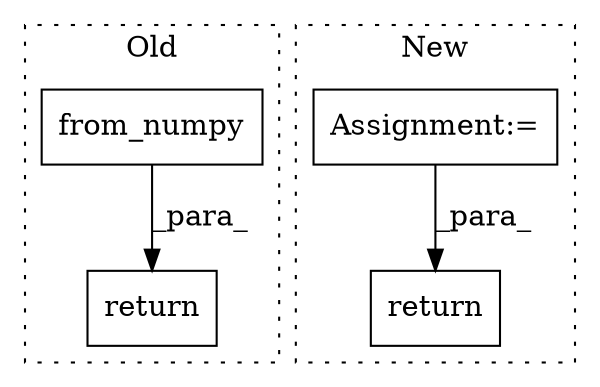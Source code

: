 digraph G {
subgraph cluster0 {
1 [label="from_numpy" a="32" s="2032,2070" l="11,1" shape="box"];
3 [label="return" a="41" s="2014" l="12" shape="box"];
label = "Old";
style="dotted";
}
subgraph cluster1 {
2 [label="return" a="41" s="2444" l="12" shape="box"];
4 [label="Assignment:=" a="7" s="2406" l="1" shape="box"];
label = "New";
style="dotted";
}
1 -> 3 [label="_para_"];
4 -> 2 [label="_para_"];
}